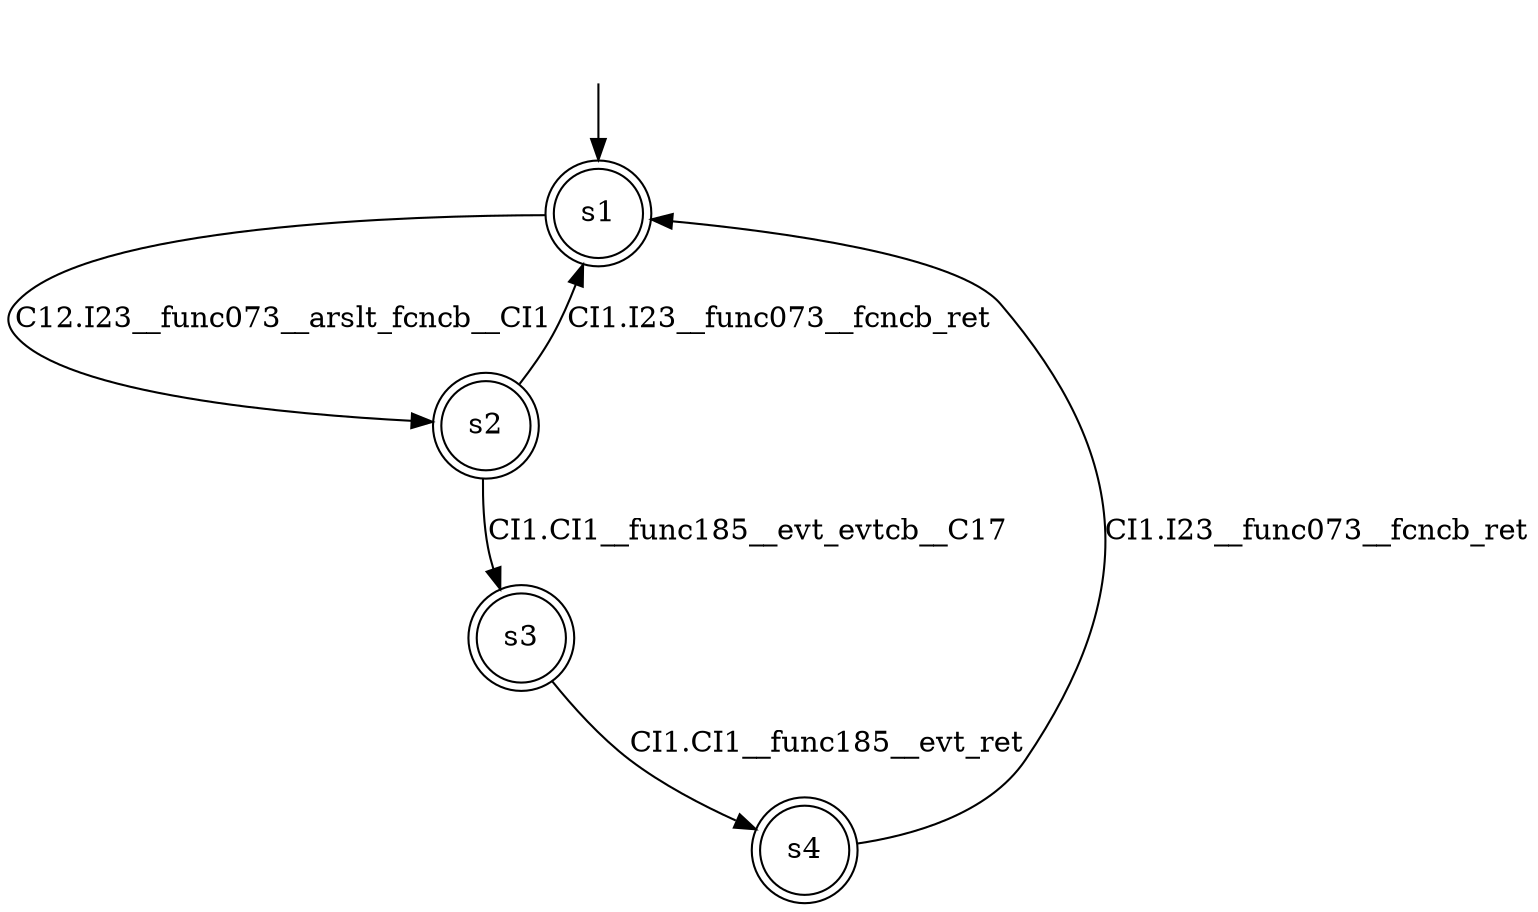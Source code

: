 digraph automaton {
	1 [label=<s1> shape="doublecircle"];
	2 [label=<s2> shape="doublecircle"];
	3 [label=<s3> shape="doublecircle"];
	4 [label=<s4> shape="doublecircle"];
	__init1 [label=<> shape="none"];
	__init1 -> 1;
	1 -> 2 [label=<C12.I23__func073__arslt_fcncb__CI1> id="1-0-2"];
	2 -> 3 [label=<CI1.CI1__func185__evt_evtcb__C17> id="2-0-3"];
	2 -> 1 [label=<CI1.I23__func073__fcncb_ret> id="2-1-1"];
	3 -> 4 [label=<CI1.CI1__func185__evt_ret> id="3-0-4"];
	4 -> 1 [label=<CI1.I23__func073__fcncb_ret> id="4-0-1"];
}
